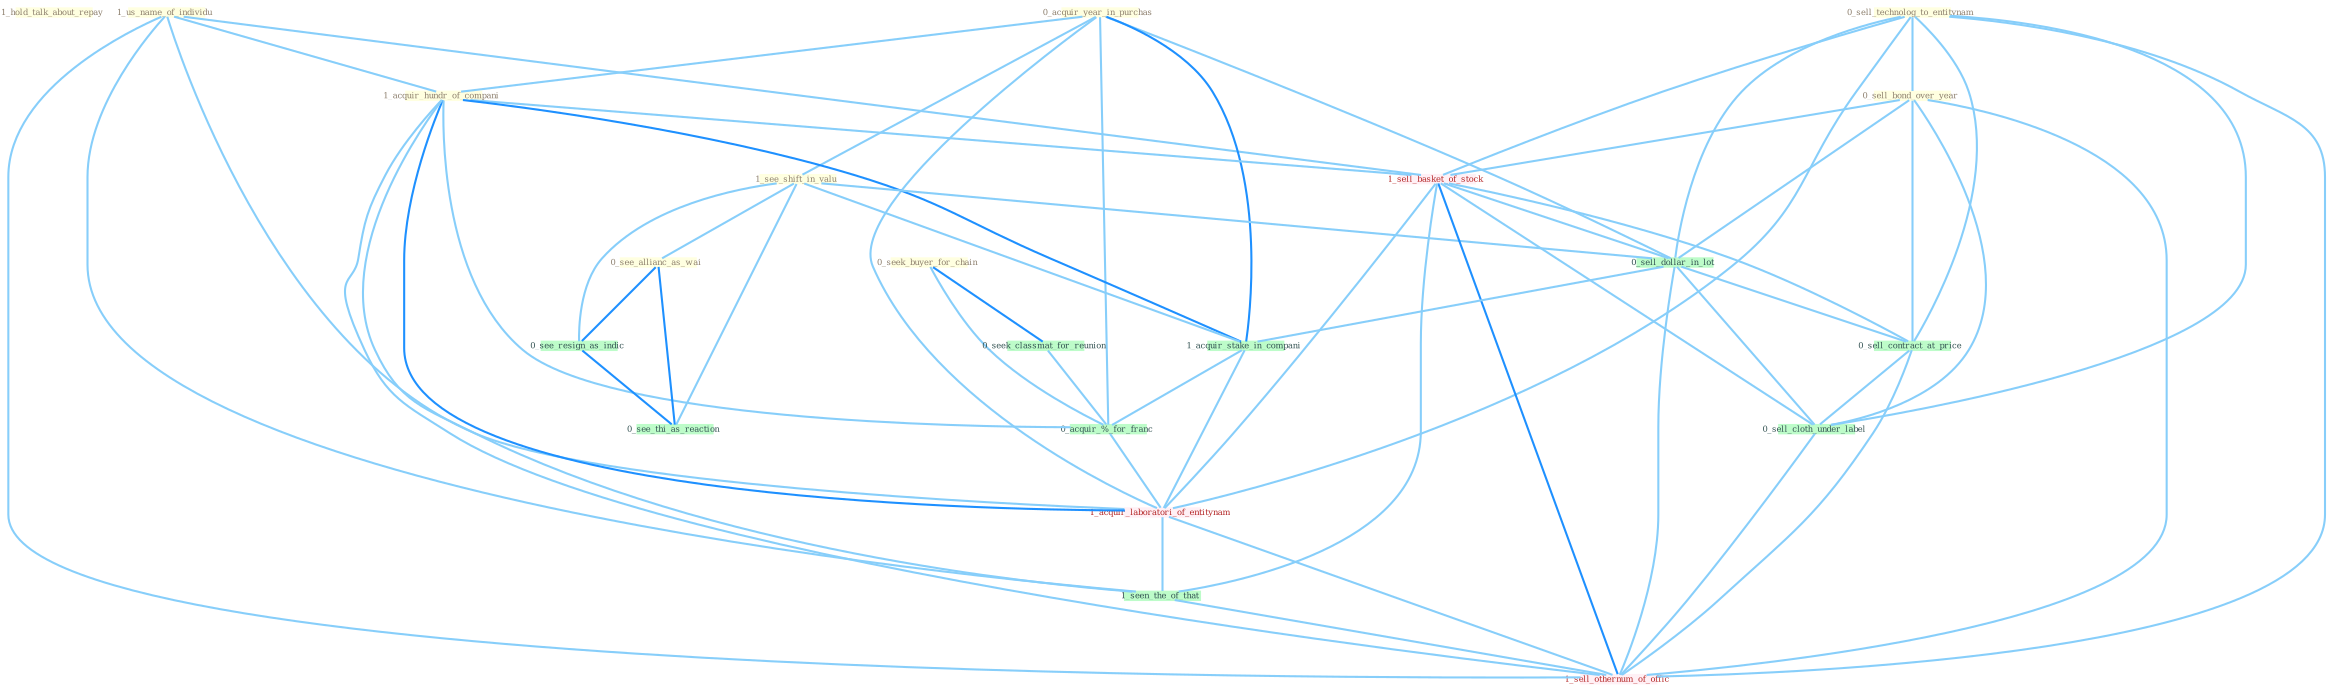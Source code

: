Graph G{ 
    node
    [shape=polygon,style=filled,width=.5,height=.06,color="#BDFCC9",fixedsize=true,fontsize=4,
    fontcolor="#2f4f4f"];
    {node
    [color="#ffffe0", fontcolor="#8b7d6b"] "1_hold_talk_about_repay " "1_us_name_of_individu " "0_sell_technolog_to_entitynam " "0_sell_bond_over_year " "0_acquir_year_in_purchas " "0_seek_buyer_for_chain " "1_acquir_hundr_of_compani " "1_see_shift_in_valu " "0_see_allianc_as_wai "}
{node [color="#fff0f5", fontcolor="#b22222"] "1_sell_basket_of_stock " "1_acquir_laboratori_of_entitynam " "1_sell_othernum_of_offic "}
edge [color="#B0E2FF"];

	"1_us_name_of_individu " -- "1_acquir_hundr_of_compani " [w="1", color="#87cefa" ];
	"1_us_name_of_individu " -- "1_sell_basket_of_stock " [w="1", color="#87cefa" ];
	"1_us_name_of_individu " -- "1_acquir_laboratori_of_entitynam " [w="1", color="#87cefa" ];
	"1_us_name_of_individu " -- "1_seen_the_of_that " [w="1", color="#87cefa" ];
	"1_us_name_of_individu " -- "1_sell_othernum_of_offic " [w="1", color="#87cefa" ];
	"0_sell_technolog_to_entitynam " -- "0_sell_bond_over_year " [w="1", color="#87cefa" ];
	"0_sell_technolog_to_entitynam " -- "1_sell_basket_of_stock " [w="1", color="#87cefa" ];
	"0_sell_technolog_to_entitynam " -- "0_sell_dollar_in_lot " [w="1", color="#87cefa" ];
	"0_sell_technolog_to_entitynam " -- "0_sell_contract_at_price " [w="1", color="#87cefa" ];
	"0_sell_technolog_to_entitynam " -- "1_acquir_laboratori_of_entitynam " [w="1", color="#87cefa" ];
	"0_sell_technolog_to_entitynam " -- "0_sell_cloth_under_label " [w="1", color="#87cefa" ];
	"0_sell_technolog_to_entitynam " -- "1_sell_othernum_of_offic " [w="1", color="#87cefa" ];
	"0_sell_bond_over_year " -- "1_sell_basket_of_stock " [w="1", color="#87cefa" ];
	"0_sell_bond_over_year " -- "0_sell_dollar_in_lot " [w="1", color="#87cefa" ];
	"0_sell_bond_over_year " -- "0_sell_contract_at_price " [w="1", color="#87cefa" ];
	"0_sell_bond_over_year " -- "0_sell_cloth_under_label " [w="1", color="#87cefa" ];
	"0_sell_bond_over_year " -- "1_sell_othernum_of_offic " [w="1", color="#87cefa" ];
	"0_acquir_year_in_purchas " -- "1_acquir_hundr_of_compani " [w="1", color="#87cefa" ];
	"0_acquir_year_in_purchas " -- "1_see_shift_in_valu " [w="1", color="#87cefa" ];
	"0_acquir_year_in_purchas " -- "0_sell_dollar_in_lot " [w="1", color="#87cefa" ];
	"0_acquir_year_in_purchas " -- "1_acquir_stake_in_compani " [w="2", color="#1e90ff" , len=0.8];
	"0_acquir_year_in_purchas " -- "0_acquir_%_for_franc " [w="1", color="#87cefa" ];
	"0_acquir_year_in_purchas " -- "1_acquir_laboratori_of_entitynam " [w="1", color="#87cefa" ];
	"0_seek_buyer_for_chain " -- "0_seek_classmat_for_reunion " [w="2", color="#1e90ff" , len=0.8];
	"0_seek_buyer_for_chain " -- "0_acquir_%_for_franc " [w="1", color="#87cefa" ];
	"1_acquir_hundr_of_compani " -- "1_sell_basket_of_stock " [w="1", color="#87cefa" ];
	"1_acquir_hundr_of_compani " -- "1_acquir_stake_in_compani " [w="2", color="#1e90ff" , len=0.8];
	"1_acquir_hundr_of_compani " -- "0_acquir_%_for_franc " [w="1", color="#87cefa" ];
	"1_acquir_hundr_of_compani " -- "1_acquir_laboratori_of_entitynam " [w="2", color="#1e90ff" , len=0.8];
	"1_acquir_hundr_of_compani " -- "1_seen_the_of_that " [w="1", color="#87cefa" ];
	"1_acquir_hundr_of_compani " -- "1_sell_othernum_of_offic " [w="1", color="#87cefa" ];
	"1_see_shift_in_valu " -- "0_see_allianc_as_wai " [w="1", color="#87cefa" ];
	"1_see_shift_in_valu " -- "0_sell_dollar_in_lot " [w="1", color="#87cefa" ];
	"1_see_shift_in_valu " -- "0_see_resign_as_indic " [w="1", color="#87cefa" ];
	"1_see_shift_in_valu " -- "1_acquir_stake_in_compani " [w="1", color="#87cefa" ];
	"1_see_shift_in_valu " -- "0_see_thi_as_reaction " [w="1", color="#87cefa" ];
	"0_see_allianc_as_wai " -- "0_see_resign_as_indic " [w="2", color="#1e90ff" , len=0.8];
	"0_see_allianc_as_wai " -- "0_see_thi_as_reaction " [w="2", color="#1e90ff" , len=0.8];
	"0_seek_classmat_for_reunion " -- "0_acquir_%_for_franc " [w="1", color="#87cefa" ];
	"1_sell_basket_of_stock " -- "0_sell_dollar_in_lot " [w="1", color="#87cefa" ];
	"1_sell_basket_of_stock " -- "0_sell_contract_at_price " [w="1", color="#87cefa" ];
	"1_sell_basket_of_stock " -- "1_acquir_laboratori_of_entitynam " [w="1", color="#87cefa" ];
	"1_sell_basket_of_stock " -- "0_sell_cloth_under_label " [w="1", color="#87cefa" ];
	"1_sell_basket_of_stock " -- "1_seen_the_of_that " [w="1", color="#87cefa" ];
	"1_sell_basket_of_stock " -- "1_sell_othernum_of_offic " [w="2", color="#1e90ff" , len=0.8];
	"0_sell_dollar_in_lot " -- "1_acquir_stake_in_compani " [w="1", color="#87cefa" ];
	"0_sell_dollar_in_lot " -- "0_sell_contract_at_price " [w="1", color="#87cefa" ];
	"0_sell_dollar_in_lot " -- "0_sell_cloth_under_label " [w="1", color="#87cefa" ];
	"0_sell_dollar_in_lot " -- "1_sell_othernum_of_offic " [w="1", color="#87cefa" ];
	"0_see_resign_as_indic " -- "0_see_thi_as_reaction " [w="2", color="#1e90ff" , len=0.8];
	"1_acquir_stake_in_compani " -- "0_acquir_%_for_franc " [w="1", color="#87cefa" ];
	"1_acquir_stake_in_compani " -- "1_acquir_laboratori_of_entitynam " [w="1", color="#87cefa" ];
	"0_acquir_%_for_franc " -- "1_acquir_laboratori_of_entitynam " [w="1", color="#87cefa" ];
	"0_sell_contract_at_price " -- "0_sell_cloth_under_label " [w="1", color="#87cefa" ];
	"0_sell_contract_at_price " -- "1_sell_othernum_of_offic " [w="1", color="#87cefa" ];
	"1_acquir_laboratori_of_entitynam " -- "1_seen_the_of_that " [w="1", color="#87cefa" ];
	"1_acquir_laboratori_of_entitynam " -- "1_sell_othernum_of_offic " [w="1", color="#87cefa" ];
	"0_sell_cloth_under_label " -- "1_sell_othernum_of_offic " [w="1", color="#87cefa" ];
	"1_seen_the_of_that " -- "1_sell_othernum_of_offic " [w="1", color="#87cefa" ];
}
